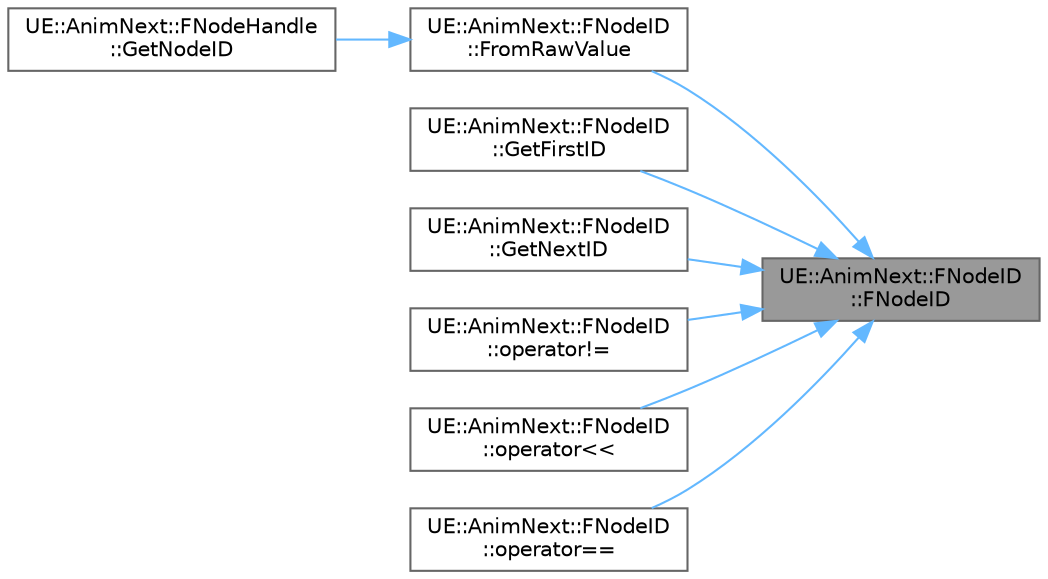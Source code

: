 digraph "UE::AnimNext::FNodeID::FNodeID"
{
 // INTERACTIVE_SVG=YES
 // LATEX_PDF_SIZE
  bgcolor="transparent";
  edge [fontname=Helvetica,fontsize=10,labelfontname=Helvetica,labelfontsize=10];
  node [fontname=Helvetica,fontsize=10,shape=box,height=0.2,width=0.4];
  rankdir="RL";
  Node1 [id="Node000001",label="UE::AnimNext::FNodeID\l::FNodeID",height=0.2,width=0.4,color="gray40", fillcolor="grey60", style="filled", fontcolor="black",tooltip=" "];
  Node1 -> Node2 [id="edge1_Node000001_Node000002",dir="back",color="steelblue1",style="solid",tooltip=" "];
  Node2 [id="Node000002",label="UE::AnimNext::FNodeID\l::FromRawValue",height=0.2,width=0.4,color="grey40", fillcolor="white", style="filled",URL="$da/d0a/structUE_1_1AnimNext_1_1FNodeID.html#a13840d54fd71d4724e403eb26d908b61",tooltip=" "];
  Node2 -> Node3 [id="edge2_Node000002_Node000003",dir="back",color="steelblue1",style="solid",tooltip=" "];
  Node3 [id="Node000003",label="UE::AnimNext::FNodeHandle\l::GetNodeID",height=0.2,width=0.4,color="grey40", fillcolor="white", style="filled",URL="$df/d82/structUE_1_1AnimNext_1_1FNodeHandle.html#aa4491beeedb504c5d4cac8be50daebe4",tooltip=" "];
  Node1 -> Node4 [id="edge3_Node000001_Node000004",dir="back",color="steelblue1",style="solid",tooltip=" "];
  Node4 [id="Node000004",label="UE::AnimNext::FNodeID\l::GetFirstID",height=0.2,width=0.4,color="grey40", fillcolor="white", style="filled",URL="$da/d0a/structUE_1_1AnimNext_1_1FNodeID.html#a24594c0bdb9d115d47e13a88242947eb",tooltip=" "];
  Node1 -> Node5 [id="edge4_Node000001_Node000005",dir="back",color="steelblue1",style="solid",tooltip=" "];
  Node5 [id="Node000005",label="UE::AnimNext::FNodeID\l::GetNextID",height=0.2,width=0.4,color="grey40", fillcolor="white", style="filled",URL="$da/d0a/structUE_1_1AnimNext_1_1FNodeID.html#a8f405ab492623c0d65199edacc7dbfe9",tooltip=" "];
  Node1 -> Node6 [id="edge5_Node000001_Node000006",dir="back",color="steelblue1",style="solid",tooltip=" "];
  Node6 [id="Node000006",label="UE::AnimNext::FNodeID\l::operator!=",height=0.2,width=0.4,color="grey40", fillcolor="white", style="filled",URL="$da/d0a/structUE_1_1AnimNext_1_1FNodeID.html#a8ca94722a6b4aad84be5c6d0b7527e07",tooltip=" "];
  Node1 -> Node7 [id="edge6_Node000001_Node000007",dir="back",color="steelblue1",style="solid",tooltip=" "];
  Node7 [id="Node000007",label="UE::AnimNext::FNodeID\l::operator\<\<",height=0.2,width=0.4,color="grey40", fillcolor="white", style="filled",URL="$da/d0a/structUE_1_1AnimNext_1_1FNodeID.html#ad3507916e6bd9330ecfaf7f5744edab2",tooltip=" "];
  Node1 -> Node8 [id="edge7_Node000001_Node000008",dir="back",color="steelblue1",style="solid",tooltip=" "];
  Node8 [id="Node000008",label="UE::AnimNext::FNodeID\l::operator==",height=0.2,width=0.4,color="grey40", fillcolor="white", style="filled",URL="$da/d0a/structUE_1_1AnimNext_1_1FNodeID.html#aa252ecab3a58207f39a76a8090ed330d",tooltip=" "];
}
